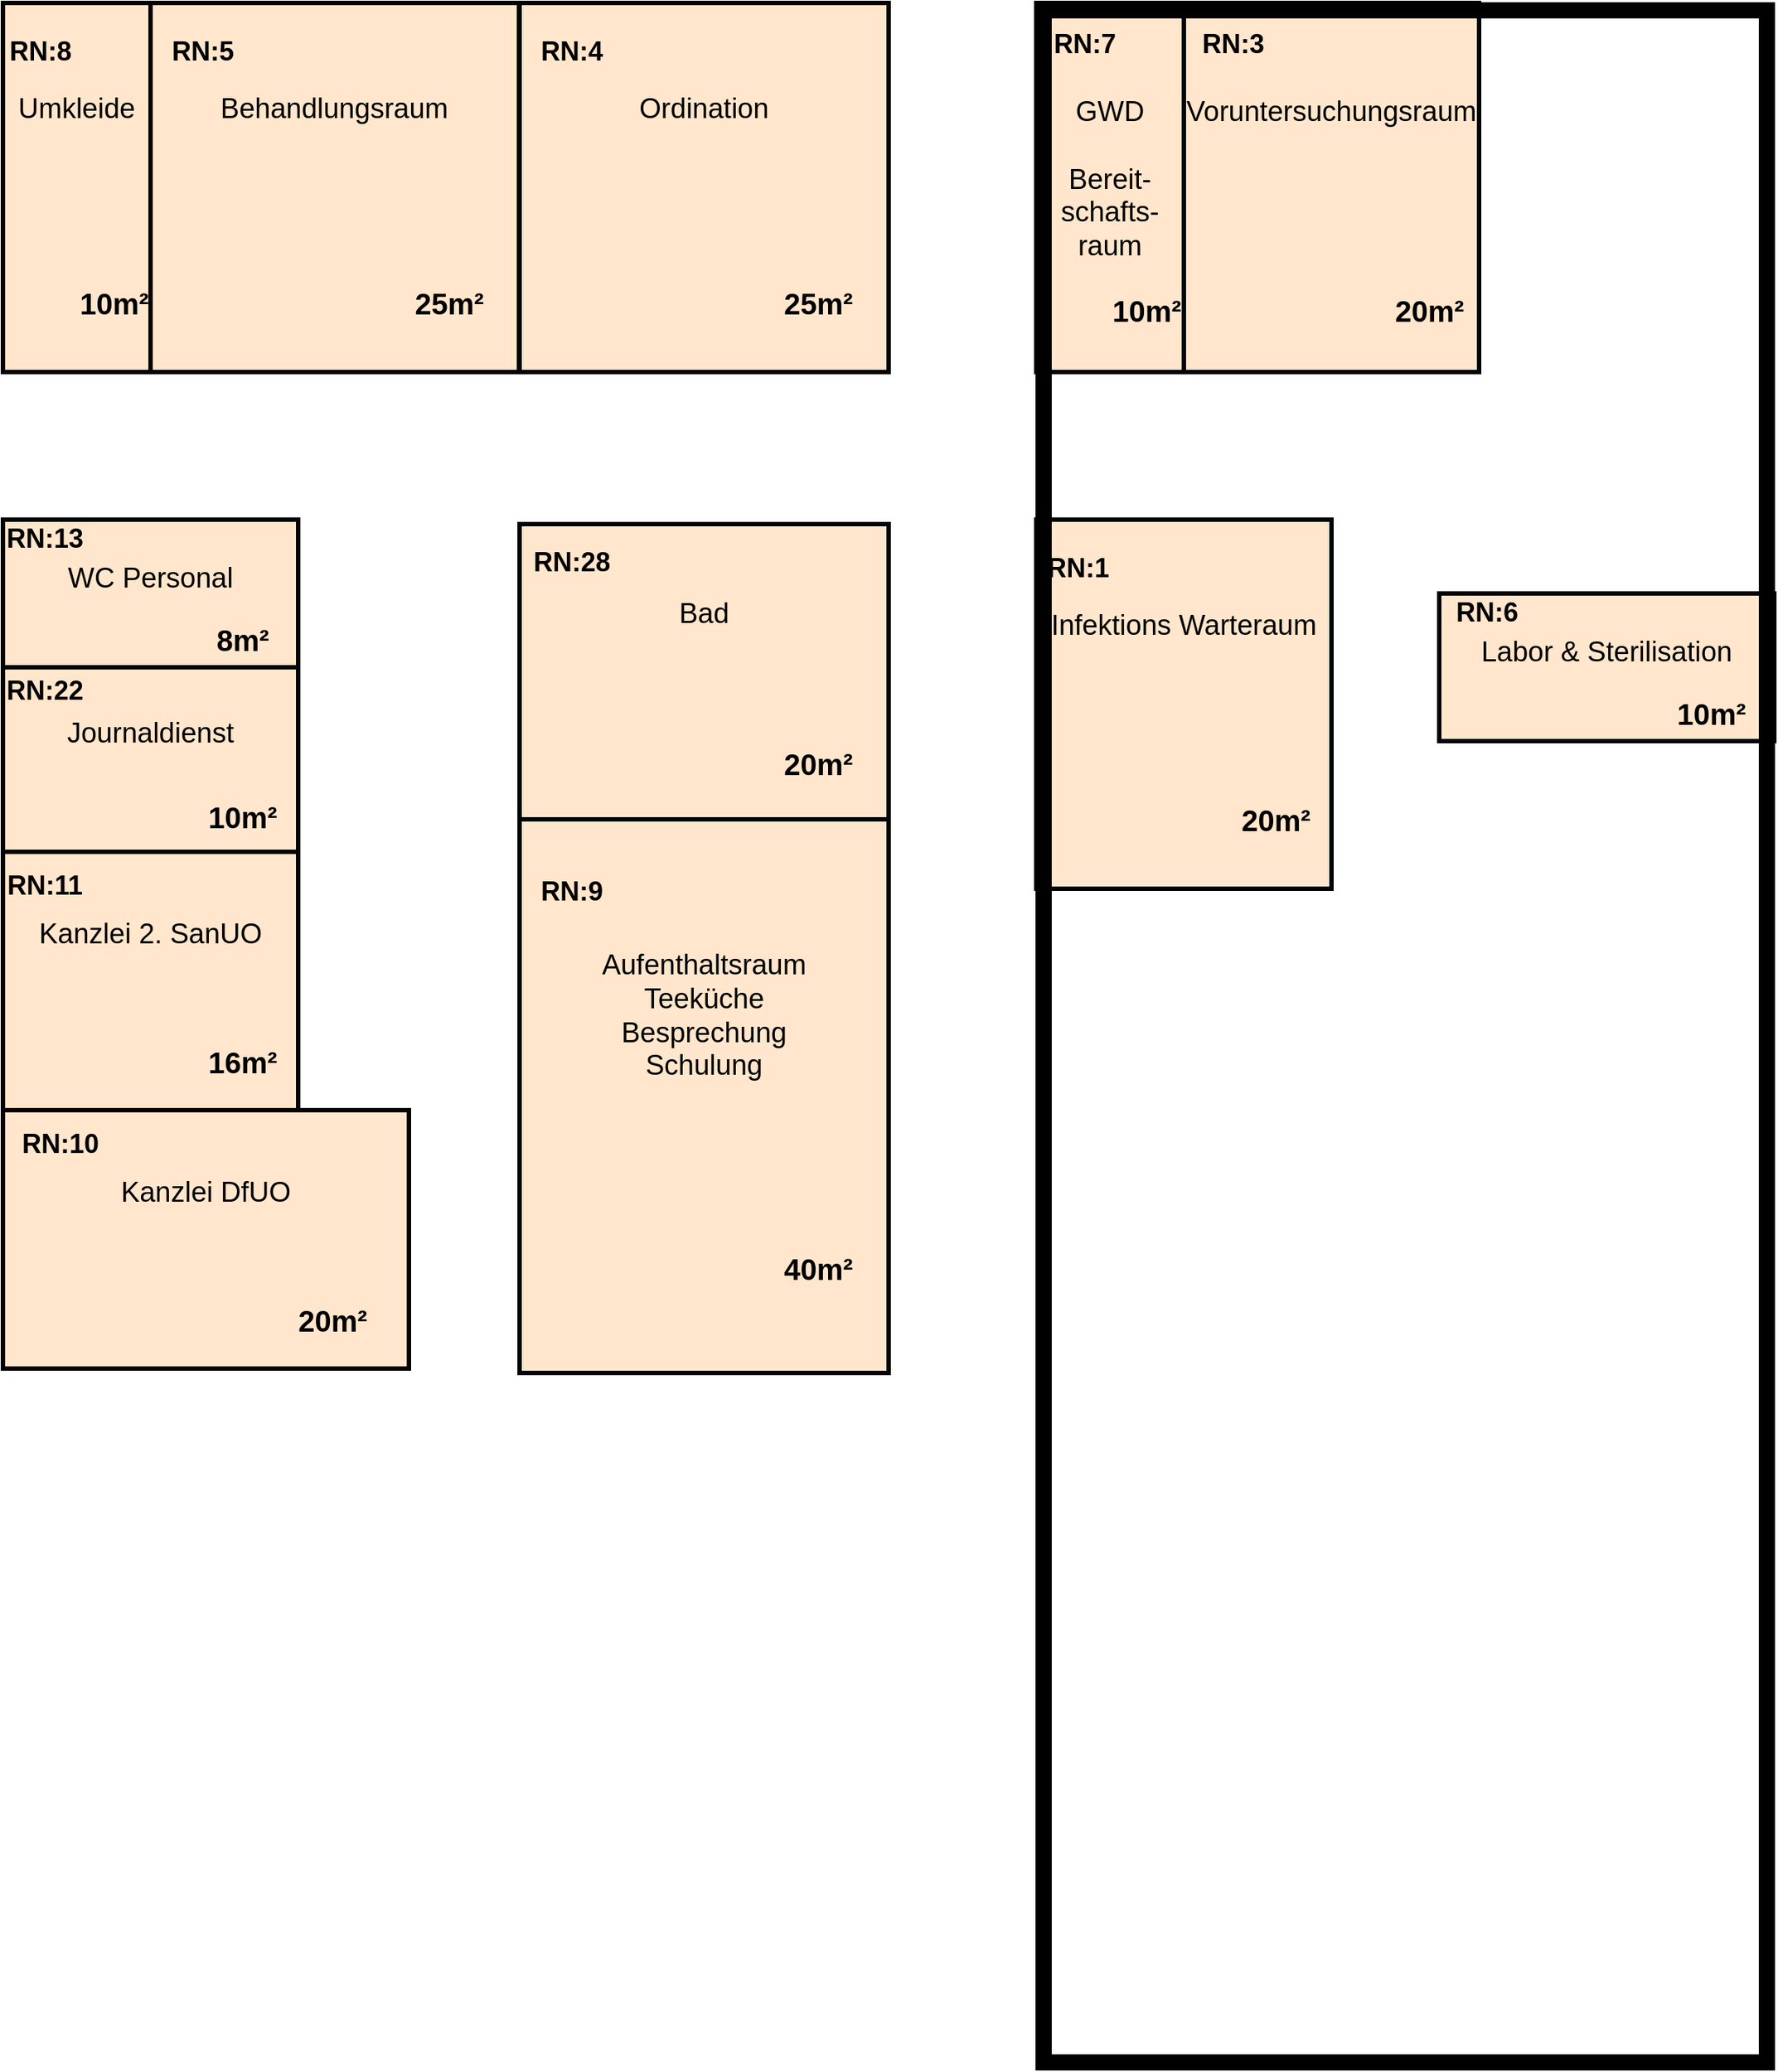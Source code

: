 <mxfile version="20.5.3" type="github"><diagram name="Page-1" id="38b20595-45e3-9b7f-d5ca-b57f44c5b66d"><mxGraphModel dx="3685" dy="2248" grid="1" gridSize="25" guides="1" tooltips="1" connect="1" arrows="1" fold="1" page="1" pageScale="1" pageWidth="1654" pageHeight="1169" math="0" shadow="0"><root><mxCell id="0"/><mxCell id="1" parent="0"/><mxCell id="u3zWE18VJpoSn7ixeQs8-63" value="" style="group" parent="1" vertex="1" connectable="0"><mxGeometry x="-500" y="-100" width="200" height="250" as="geometry"/></mxCell><mxCell id="u3zWE18VJpoSn7ixeQs8-50" value="" style="rounded=0;whiteSpace=wrap;html=1;fillStyle=auto;strokeWidth=3;fillColor=#ffe6cc;strokeColor=#030303;container=0;" parent="u3zWE18VJpoSn7ixeQs8-63" vertex="1"><mxGeometry width="200" height="250" as="geometry"/></mxCell><mxCell id="u3zWE18VJpoSn7ixeQs8-51" value="&lt;div style=&quot;font-size: 19px;&quot;&gt;Voruntersuchungsraum&lt;/div&gt;&lt;div style=&quot;font-size: 19px;&quot;&gt;&lt;br&gt;&lt;/div&gt;" style="text;html=1;strokeColor=none;fillColor=none;align=center;verticalAlign=top;whiteSpace=wrap;rounded=0;fillStyle=auto;strokeWidth=3;fontSize=19;container=0;" parent="u3zWE18VJpoSn7ixeQs8-63" vertex="1"><mxGeometry y="55.556" width="200" height="138.889" as="geometry"/></mxCell><mxCell id="u3zWE18VJpoSn7ixeQs8-52" value="RN:3" style="text;html=1;strokeColor=none;fillColor=none;align=center;verticalAlign=middle;whiteSpace=wrap;rounded=0;fillStyle=auto;strokeWidth=3;fontSize=18;fontStyle=1;container=0;" parent="u3zWE18VJpoSn7ixeQs8-63" vertex="1"><mxGeometry width="66.667" height="55.556" as="geometry"/></mxCell><mxCell id="u3zWE18VJpoSn7ixeQs8-54" value="20m²" style="text;html=1;strokeColor=none;fillColor=none;align=center;verticalAlign=middle;whiteSpace=wrap;rounded=0;fillStyle=auto;strokeWidth=3;fontSize=20;fontStyle=1;container=0;" parent="u3zWE18VJpoSn7ixeQs8-63" vertex="1"><mxGeometry x="133.333" y="166.667" width="66.667" height="83.333" as="geometry"/></mxCell><mxCell id="m7lqvvpAXxHi6y3gCFo6-1" value="" style="group" vertex="1" connectable="0" parent="1"><mxGeometry x="-600" y="-100" width="100" height="250" as="geometry"/></mxCell><mxCell id="m7lqvvpAXxHi6y3gCFo6-2" value="" style="rounded=0;whiteSpace=wrap;html=1;fillStyle=auto;strokeWidth=3;fillColor=#ffe6cc;strokeColor=#030303;container=0;" vertex="1" parent="m7lqvvpAXxHi6y3gCFo6-1"><mxGeometry width="100" height="250" as="geometry"/></mxCell><mxCell id="m7lqvvpAXxHi6y3gCFo6-3" value="&lt;div&gt;GWD&lt;/div&gt;&lt;div&gt;&lt;br&gt;&lt;/div&gt;&lt;div&gt;Bereit-&lt;/div&gt;&lt;div&gt;schafts-&lt;/div&gt;&lt;div&gt;raum&lt;br&gt;&lt;/div&gt;" style="text;html=1;strokeColor=none;fillColor=none;align=center;verticalAlign=top;whiteSpace=wrap;rounded=0;fillStyle=auto;strokeWidth=3;fontSize=19;container=0;" vertex="1" parent="m7lqvvpAXxHi6y3gCFo6-1"><mxGeometry y="55.556" width="100" height="138.889" as="geometry"/></mxCell><mxCell id="m7lqvvpAXxHi6y3gCFo6-4" value="RN:7" style="text;html=1;strokeColor=none;fillColor=none;align=center;verticalAlign=middle;whiteSpace=wrap;rounded=0;fillStyle=auto;strokeWidth=3;fontSize=18;fontStyle=1;container=0;" vertex="1" parent="m7lqvvpAXxHi6y3gCFo6-1"><mxGeometry x="8" width="50" height="55.556" as="geometry"/></mxCell><mxCell id="m7lqvvpAXxHi6y3gCFo6-5" value="10m²" style="text;html=1;strokeColor=none;fillColor=none;align=center;verticalAlign=middle;whiteSpace=wrap;rounded=0;fillStyle=auto;strokeWidth=3;fontSize=20;fontStyle=1;container=0;" vertex="1" parent="m7lqvvpAXxHi6y3gCFo6-1"><mxGeometry x="50" y="166.667" width="50" height="83.333" as="geometry"/></mxCell><mxCell id="m7lqvvpAXxHi6y3gCFo6-6" value="" style="group" vertex="1" connectable="0" parent="1"><mxGeometry x="-600" y="250" width="200" height="250" as="geometry"/></mxCell><mxCell id="m7lqvvpAXxHi6y3gCFo6-7" value="" style="rounded=0;whiteSpace=wrap;html=1;fillStyle=auto;strokeWidth=3;fillColor=#ffe6cc;strokeColor=#030303;container=0;" vertex="1" parent="m7lqvvpAXxHi6y3gCFo6-6"><mxGeometry width="200" height="250" as="geometry"/></mxCell><mxCell id="m7lqvvpAXxHi6y3gCFo6-8" value="Infektions Warteraum" style="text;html=1;strokeColor=none;fillColor=none;align=center;verticalAlign=top;whiteSpace=wrap;rounded=0;fillStyle=auto;strokeWidth=3;fontSize=19;container=0;" vertex="1" parent="m7lqvvpAXxHi6y3gCFo6-6"><mxGeometry y="53.825" width="199.671" height="137.5" as="geometry"/></mxCell><mxCell id="m7lqvvpAXxHi6y3gCFo6-9" value="RN:1" style="text;html=1;strokeColor=none;fillColor=none;align=center;verticalAlign=middle;whiteSpace=wrap;rounded=0;fillStyle=auto;strokeWidth=3;fontSize=18;fontStyle=1;container=0;" vertex="1" parent="m7lqvvpAXxHi6y3gCFo6-6"><mxGeometry width="57" height="65" as="geometry"/></mxCell><mxCell id="m7lqvvpAXxHi6y3gCFo6-10" value="20m²" style="text;html=1;strokeColor=none;fillColor=none;align=center;verticalAlign=middle;whiteSpace=wrap;rounded=0;fillStyle=auto;strokeWidth=3;fontSize=20;fontStyle=1;container=0;" vertex="1" parent="m7lqvvpAXxHi6y3gCFo6-6"><mxGeometry x="125" y="155" width="74.67" height="95.0" as="geometry"/></mxCell><mxCell id="m7lqvvpAXxHi6y3gCFo6-11" value="" style="group" vertex="1" connectable="0" parent="1"><mxGeometry x="-327" y="300" width="227" height="100" as="geometry"/></mxCell><mxCell id="m7lqvvpAXxHi6y3gCFo6-12" value="" style="rounded=0;whiteSpace=wrap;html=1;fillStyle=auto;strokeWidth=3;fillColor=#ffe6cc;strokeColor=#030303;container=0;" vertex="1" parent="m7lqvvpAXxHi6y3gCFo6-11"><mxGeometry width="227" height="100" as="geometry"/></mxCell><mxCell id="m7lqvvpAXxHi6y3gCFo6-13" value="Labor &amp;amp; Sterilisation" style="text;html=1;strokeColor=none;fillColor=none;align=center;verticalAlign=top;whiteSpace=wrap;rounded=0;fillStyle=auto;strokeWidth=3;fontSize=19;container=0;" vertex="1" parent="m7lqvvpAXxHi6y3gCFo6-11"><mxGeometry y="21.53" width="226.626" height="55" as="geometry"/></mxCell><mxCell id="m7lqvvpAXxHi6y3gCFo6-14" value="RN:6" style="text;html=1;strokeColor=none;fillColor=none;align=center;verticalAlign=middle;whiteSpace=wrap;rounded=0;fillStyle=auto;strokeWidth=3;fontSize=18;fontStyle=1;container=0;" vertex="1" parent="m7lqvvpAXxHi6y3gCFo6-11"><mxGeometry width="64.695" height="26" as="geometry"/></mxCell><mxCell id="m7lqvvpAXxHi6y3gCFo6-15" value="10m²" style="text;html=1;strokeColor=none;fillColor=none;align=center;verticalAlign=middle;whiteSpace=wrap;rounded=0;fillStyle=auto;strokeWidth=3;fontSize=20;fontStyle=1;container=0;" vertex="1" parent="m7lqvvpAXxHi6y3gCFo6-11"><mxGeometry x="141.875" y="62" width="84.75" height="38" as="geometry"/></mxCell><mxCell id="m7lqvvpAXxHi6y3gCFo6-16" value="" style="group" vertex="1" connectable="0" parent="1"><mxGeometry x="-1200" y="-100" width="249.59" height="250" as="geometry"/></mxCell><mxCell id="m7lqvvpAXxHi6y3gCFo6-17" value="" style="rounded=0;whiteSpace=wrap;html=1;fillStyle=auto;strokeWidth=3;fillColor=#ffe6cc;strokeColor=#030303;container=0;" vertex="1" parent="m7lqvvpAXxHi6y3gCFo6-16"><mxGeometry width="249.59" height="250" as="geometry"/></mxCell><mxCell id="m7lqvvpAXxHi6y3gCFo6-18" value="&lt;div style=&quot;font-size: 19px;&quot;&gt;Behandlungsraum&lt;/div&gt;&lt;div style=&quot;font-size: 19px;&quot;&gt;&lt;br&gt;&lt;/div&gt;" style="text;html=1;strokeColor=none;fillColor=none;align=center;verticalAlign=top;whiteSpace=wrap;rounded=0;fillStyle=auto;strokeWidth=3;fontSize=19;container=0;" vertex="1" parent="m7lqvvpAXxHi6y3gCFo6-16"><mxGeometry y="53.825" width="249.179" height="137.5" as="geometry"/></mxCell><mxCell id="m7lqvvpAXxHi6y3gCFo6-19" value="&lt;div&gt;RN:5&lt;/div&gt;" style="text;html=1;strokeColor=none;fillColor=none;align=center;verticalAlign=middle;whiteSpace=wrap;rounded=0;fillStyle=auto;strokeWidth=3;fontSize=18;fontStyle=1;container=0;" vertex="1" parent="m7lqvvpAXxHi6y3gCFo6-16"><mxGeometry width="71.133" height="65" as="geometry"/></mxCell><mxCell id="m7lqvvpAXxHi6y3gCFo6-20" value="25m²" style="text;html=1;strokeColor=none;fillColor=none;align=center;verticalAlign=middle;whiteSpace=wrap;rounded=0;fillStyle=auto;strokeWidth=3;fontSize=20;fontStyle=1;container=0;" vertex="1" parent="m7lqvvpAXxHi6y3gCFo6-16"><mxGeometry x="155.994" y="155" width="93.184" height="95.0" as="geometry"/></mxCell><mxCell id="m7lqvvpAXxHi6y3gCFo6-21" value="" style="verticalLabelPosition=bottom;html=1;verticalAlign=top;align=center;shape=mxgraph.floorplan.room;fillColor=strokeColor;" vertex="1" parent="1"><mxGeometry x="-600" y="-100" width="500" height="1400" as="geometry"/></mxCell><mxCell id="m7lqvvpAXxHi6y3gCFo6-23" value="" style="group" vertex="1" connectable="0" parent="1"><mxGeometry x="-950" y="453" width="250" height="375" as="geometry"/></mxCell><mxCell id="m7lqvvpAXxHi6y3gCFo6-24" value="" style="rounded=0;whiteSpace=wrap;html=1;fillStyle=auto;strokeWidth=3;fillColor=#ffe6cc;strokeColor=#030303;container=0;" vertex="1" parent="m7lqvvpAXxHi6y3gCFo6-23"><mxGeometry width="250" height="375.0" as="geometry"/></mxCell><mxCell id="m7lqvvpAXxHi6y3gCFo6-25" value="&lt;div&gt;Aufenthaltsraum&lt;/div&gt;&lt;div&gt;Teeküche&lt;/div&gt;&lt;div&gt;Besprechung&lt;/div&gt;&lt;div&gt;Schulung&lt;br&gt;&lt;/div&gt;" style="text;html=1;strokeColor=none;fillColor=none;align=center;verticalAlign=top;whiteSpace=wrap;rounded=0;fillStyle=auto;strokeWidth=3;fontSize=19;container=0;" vertex="1" parent="m7lqvvpAXxHi6y3gCFo6-23"><mxGeometry y="80.738" width="249.588" height="206.25" as="geometry"/></mxCell><mxCell id="m7lqvvpAXxHi6y3gCFo6-26" value="RN:9" style="text;html=1;strokeColor=none;fillColor=none;align=center;verticalAlign=middle;whiteSpace=wrap;rounded=0;fillStyle=auto;strokeWidth=3;fontSize=18;fontStyle=1;container=0;" vertex="1" parent="m7lqvvpAXxHi6y3gCFo6-23"><mxGeometry width="71.25" height="97.5" as="geometry"/></mxCell><mxCell id="m7lqvvpAXxHi6y3gCFo6-27" value="40m²" style="text;html=1;strokeColor=none;fillColor=none;align=center;verticalAlign=middle;whiteSpace=wrap;rounded=0;fillStyle=auto;strokeWidth=3;fontSize=20;fontStyle=1;container=0;" vertex="1" parent="m7lqvvpAXxHi6y3gCFo6-23"><mxGeometry x="156.25" y="232.5" width="93.337" height="142.5" as="geometry"/></mxCell><mxCell id="m7lqvvpAXxHi6y3gCFo6-28" value="" style="group" vertex="1" connectable="0" parent="1"><mxGeometry x="-950" y="-100" width="250" height="250" as="geometry"/></mxCell><mxCell id="m7lqvvpAXxHi6y3gCFo6-29" value="" style="rounded=0;whiteSpace=wrap;html=1;fillStyle=auto;strokeWidth=3;fillColor=#ffe6cc;strokeColor=#030303;container=0;" vertex="1" parent="m7lqvvpAXxHi6y3gCFo6-28"><mxGeometry width="250" height="250" as="geometry"/></mxCell><mxCell id="m7lqvvpAXxHi6y3gCFo6-30" value="Ordination" style="text;html=1;strokeColor=none;fillColor=none;align=center;verticalAlign=top;whiteSpace=wrap;rounded=0;fillStyle=auto;strokeWidth=3;fontSize=19;container=0;" vertex="1" parent="m7lqvvpAXxHi6y3gCFo6-28"><mxGeometry y="53.825" width="249.588" height="137.5" as="geometry"/></mxCell><mxCell id="m7lqvvpAXxHi6y3gCFo6-31" value="&lt;div&gt;RN:4&lt;/div&gt;" style="text;html=1;strokeColor=none;fillColor=none;align=center;verticalAlign=middle;whiteSpace=wrap;rounded=0;fillStyle=auto;strokeWidth=3;fontSize=18;fontStyle=1;container=0;" vertex="1" parent="m7lqvvpAXxHi6y3gCFo6-28"><mxGeometry width="71.25" height="65.0" as="geometry"/></mxCell><mxCell id="m7lqvvpAXxHi6y3gCFo6-32" value="25m²" style="text;html=1;strokeColor=none;fillColor=none;align=center;verticalAlign=middle;whiteSpace=wrap;rounded=0;fillStyle=auto;strokeWidth=3;fontSize=20;fontStyle=1;container=0;" vertex="1" parent="m7lqvvpAXxHi6y3gCFo6-28"><mxGeometry x="156.25" y="155.0" width="93.337" height="95.0" as="geometry"/></mxCell><mxCell id="m7lqvvpAXxHi6y3gCFo6-34" value="" style="group" vertex="1" connectable="0" parent="1"><mxGeometry x="-950" y="253" width="250" height="200" as="geometry"/></mxCell><mxCell id="m7lqvvpAXxHi6y3gCFo6-35" value="" style="rounded=0;whiteSpace=wrap;html=1;fillStyle=auto;strokeWidth=3;fillColor=#ffe6cc;strokeColor=#030303;container=0;" vertex="1" parent="m7lqvvpAXxHi6y3gCFo6-34"><mxGeometry width="250" height="200" as="geometry"/></mxCell><mxCell id="m7lqvvpAXxHi6y3gCFo6-36" value="Bad" style="text;html=1;strokeColor=none;fillColor=none;align=center;verticalAlign=top;whiteSpace=wrap;rounded=0;fillStyle=auto;strokeWidth=3;fontSize=19;container=0;" vertex="1" parent="m7lqvvpAXxHi6y3gCFo6-34"><mxGeometry y="43.06" width="249.588" height="110" as="geometry"/></mxCell><mxCell id="m7lqvvpAXxHi6y3gCFo6-37" value="RN:28" style="text;html=1;strokeColor=none;fillColor=none;align=center;verticalAlign=middle;whiteSpace=wrap;rounded=0;fillStyle=auto;strokeWidth=3;fontSize=18;fontStyle=1;container=0;" vertex="1" parent="m7lqvvpAXxHi6y3gCFo6-34"><mxGeometry width="71.25" height="52" as="geometry"/></mxCell><mxCell id="m7lqvvpAXxHi6y3gCFo6-38" value="20m²" style="text;html=1;strokeColor=none;fillColor=none;align=center;verticalAlign=middle;whiteSpace=wrap;rounded=0;fillStyle=auto;strokeWidth=3;fontSize=20;fontStyle=1;container=0;" vertex="1" parent="m7lqvvpAXxHi6y3gCFo6-34"><mxGeometry x="156.25" y="124" width="93.338" height="76" as="geometry"/></mxCell><mxCell id="m7lqvvpAXxHi6y3gCFo6-39" value="" style="group" vertex="1" connectable="0" parent="1"><mxGeometry x="-1300" y="250" width="200" height="100" as="geometry"/></mxCell><mxCell id="m7lqvvpAXxHi6y3gCFo6-40" value="" style="rounded=0;whiteSpace=wrap;html=1;fillStyle=auto;strokeWidth=3;fillColor=#ffe6cc;strokeColor=#030303;container=0;" vertex="1" parent="m7lqvvpAXxHi6y3gCFo6-39"><mxGeometry width="200" height="100" as="geometry"/></mxCell><mxCell id="m7lqvvpAXxHi6y3gCFo6-41" value="WC Personal" style="text;html=1;strokeColor=none;fillColor=none;align=center;verticalAlign=top;whiteSpace=wrap;rounded=0;fillStyle=auto;strokeWidth=3;fontSize=19;container=0;" vertex="1" parent="m7lqvvpAXxHi6y3gCFo6-39"><mxGeometry y="21.53" width="199.671" height="55" as="geometry"/></mxCell><mxCell id="m7lqvvpAXxHi6y3gCFo6-42" value="RN:13" style="text;html=1;strokeColor=none;fillColor=none;align=center;verticalAlign=middle;whiteSpace=wrap;rounded=0;fillStyle=auto;strokeWidth=3;fontSize=18;fontStyle=1;container=0;" vertex="1" parent="m7lqvvpAXxHi6y3gCFo6-39"><mxGeometry width="57" height="26" as="geometry"/></mxCell><mxCell id="m7lqvvpAXxHi6y3gCFo6-43" value="8m²" style="text;html=1;strokeColor=none;fillColor=none;align=center;verticalAlign=middle;whiteSpace=wrap;rounded=0;fillStyle=auto;strokeWidth=3;fontSize=20;fontStyle=1;container=0;" vertex="1" parent="m7lqvvpAXxHi6y3gCFo6-39"><mxGeometry x="125" y="62" width="74.67" height="38" as="geometry"/></mxCell><mxCell id="m7lqvvpAXxHi6y3gCFo6-45" value="" style="group" vertex="1" connectable="0" parent="1"><mxGeometry x="-1300" y="-100" width="100" height="250" as="geometry"/></mxCell><mxCell id="m7lqvvpAXxHi6y3gCFo6-46" value="" style="rounded=0;whiteSpace=wrap;html=1;fillStyle=auto;strokeWidth=3;fillColor=#ffe6cc;strokeColor=#030303;container=0;" vertex="1" parent="m7lqvvpAXxHi6y3gCFo6-45"><mxGeometry width="100" height="250.0" as="geometry"/></mxCell><mxCell id="m7lqvvpAXxHi6y3gCFo6-47" value="Umkleide" style="text;html=1;strokeColor=none;fillColor=none;align=center;verticalAlign=top;whiteSpace=wrap;rounded=0;fillStyle=auto;strokeWidth=3;fontSize=19;container=0;" vertex="1" parent="m7lqvvpAXxHi6y3gCFo6-45"><mxGeometry y="53.825" width="99.835" height="137.5" as="geometry"/></mxCell><mxCell id="m7lqvvpAXxHi6y3gCFo6-48" value="RN:8" style="text;html=1;strokeColor=none;fillColor=none;align=center;verticalAlign=middle;whiteSpace=wrap;rounded=0;fillStyle=auto;strokeWidth=3;fontSize=18;fontStyle=1;container=0;" vertex="1" parent="m7lqvvpAXxHi6y3gCFo6-45"><mxGeometry x="11" width="28.5" height="65.0" as="geometry"/></mxCell><mxCell id="m7lqvvpAXxHi6y3gCFo6-49" value="&lt;div&gt;10m²&lt;/div&gt;" style="text;html=1;strokeColor=none;fillColor=none;align=center;verticalAlign=middle;whiteSpace=wrap;rounded=0;fillStyle=auto;strokeWidth=3;fontSize=20;fontStyle=1;container=0;" vertex="1" parent="m7lqvvpAXxHi6y3gCFo6-45"><mxGeometry x="56.5" y="155.0" width="37.335" height="95.0" as="geometry"/></mxCell><mxCell id="m7lqvvpAXxHi6y3gCFo6-50" value="" style="group" vertex="1" connectable="0" parent="1"><mxGeometry x="-1300" y="475" width="200" height="175" as="geometry"/></mxCell><mxCell id="m7lqvvpAXxHi6y3gCFo6-51" value="" style="rounded=0;whiteSpace=wrap;html=1;fillStyle=auto;strokeWidth=3;fillColor=#ffe6cc;strokeColor=#030303;container=0;" vertex="1" parent="m7lqvvpAXxHi6y3gCFo6-50"><mxGeometry width="200" height="175" as="geometry"/></mxCell><mxCell id="m7lqvvpAXxHi6y3gCFo6-52" value="Kanzlei 2. SanUO" style="text;html=1;strokeColor=none;fillColor=none;align=center;verticalAlign=top;whiteSpace=wrap;rounded=0;fillStyle=auto;strokeWidth=3;fontSize=19;container=0;" vertex="1" parent="m7lqvvpAXxHi6y3gCFo6-50"><mxGeometry y="37.678" width="199.671" height="96.25" as="geometry"/></mxCell><mxCell id="m7lqvvpAXxHi6y3gCFo6-53" value="RN:11" style="text;html=1;strokeColor=none;fillColor=none;align=center;verticalAlign=middle;whiteSpace=wrap;rounded=0;fillStyle=auto;strokeWidth=3;fontSize=18;fontStyle=1;container=0;" vertex="1" parent="m7lqvvpAXxHi6y3gCFo6-50"><mxGeometry width="57" height="45.5" as="geometry"/></mxCell><mxCell id="m7lqvvpAXxHi6y3gCFo6-54" value="16m²" style="text;html=1;strokeColor=none;fillColor=none;align=center;verticalAlign=middle;whiteSpace=wrap;rounded=0;fillStyle=auto;strokeWidth=3;fontSize=20;fontStyle=1;container=0;" vertex="1" parent="m7lqvvpAXxHi6y3gCFo6-50"><mxGeometry x="125" y="108.5" width="74.67" height="66.5" as="geometry"/></mxCell><mxCell id="m7lqvvpAXxHi6y3gCFo6-55" value="" style="group" vertex="1" connectable="0" parent="1"><mxGeometry x="-1300" y="650" width="275" height="175" as="geometry"/></mxCell><mxCell id="m7lqvvpAXxHi6y3gCFo6-56" value="" style="rounded=0;whiteSpace=wrap;html=1;fillStyle=auto;strokeWidth=3;fillColor=#ffe6cc;strokeColor=#030303;container=0;" vertex="1" parent="m7lqvvpAXxHi6y3gCFo6-55"><mxGeometry width="275" height="175" as="geometry"/></mxCell><mxCell id="m7lqvvpAXxHi6y3gCFo6-57" value="Kanzlei DfUO" style="text;html=1;strokeColor=none;fillColor=none;align=center;verticalAlign=top;whiteSpace=wrap;rounded=0;fillStyle=auto;strokeWidth=3;fontSize=19;container=0;" vertex="1" parent="m7lqvvpAXxHi6y3gCFo6-55"><mxGeometry y="37.678" width="274.547" height="96.25" as="geometry"/></mxCell><mxCell id="m7lqvvpAXxHi6y3gCFo6-58" value="RN:10" style="text;html=1;strokeColor=none;fillColor=none;align=center;verticalAlign=middle;whiteSpace=wrap;rounded=0;fillStyle=auto;strokeWidth=3;fontSize=18;fontStyle=1;container=0;" vertex="1" parent="m7lqvvpAXxHi6y3gCFo6-55"><mxGeometry width="78.375" height="45.5" as="geometry"/></mxCell><mxCell id="m7lqvvpAXxHi6y3gCFo6-59" value="20m²" style="text;html=1;strokeColor=none;fillColor=none;align=center;verticalAlign=middle;whiteSpace=wrap;rounded=0;fillStyle=auto;strokeWidth=3;fontSize=20;fontStyle=1;container=0;" vertex="1" parent="m7lqvvpAXxHi6y3gCFo6-55"><mxGeometry x="171.875" y="108.5" width="102.671" height="66.5" as="geometry"/></mxCell><mxCell id="m7lqvvpAXxHi6y3gCFo6-60" value="" style="group" vertex="1" connectable="0" parent="1"><mxGeometry x="-1300" y="350" width="200" height="125" as="geometry"/></mxCell><mxCell id="m7lqvvpAXxHi6y3gCFo6-61" value="" style="rounded=0;whiteSpace=wrap;html=1;fillStyle=auto;strokeWidth=3;fillColor=#ffe6cc;strokeColor=#030303;container=0;" vertex="1" parent="m7lqvvpAXxHi6y3gCFo6-60"><mxGeometry width="200" height="125" as="geometry"/></mxCell><mxCell id="m7lqvvpAXxHi6y3gCFo6-62" value="Journaldienst" style="text;html=1;strokeColor=none;fillColor=none;align=center;verticalAlign=top;whiteSpace=wrap;rounded=0;fillStyle=auto;strokeWidth=3;fontSize=19;container=0;" vertex="1" parent="m7lqvvpAXxHi6y3gCFo6-60"><mxGeometry y="26.913" width="199.671" height="68.75" as="geometry"/></mxCell><mxCell id="m7lqvvpAXxHi6y3gCFo6-63" value="RN:22" style="text;html=1;strokeColor=none;fillColor=none;align=center;verticalAlign=middle;whiteSpace=wrap;rounded=0;fillStyle=auto;strokeWidth=3;fontSize=18;fontStyle=1;container=0;" vertex="1" parent="m7lqvvpAXxHi6y3gCFo6-60"><mxGeometry width="57" height="32.5" as="geometry"/></mxCell><mxCell id="m7lqvvpAXxHi6y3gCFo6-64" value="10m²" style="text;html=1;strokeColor=none;fillColor=none;align=center;verticalAlign=middle;whiteSpace=wrap;rounded=0;fillStyle=auto;strokeWidth=3;fontSize=20;fontStyle=1;container=0;" vertex="1" parent="m7lqvvpAXxHi6y3gCFo6-60"><mxGeometry x="125" y="77.5" width="74.67" height="47.5" as="geometry"/></mxCell></root></mxGraphModel></diagram></mxfile>